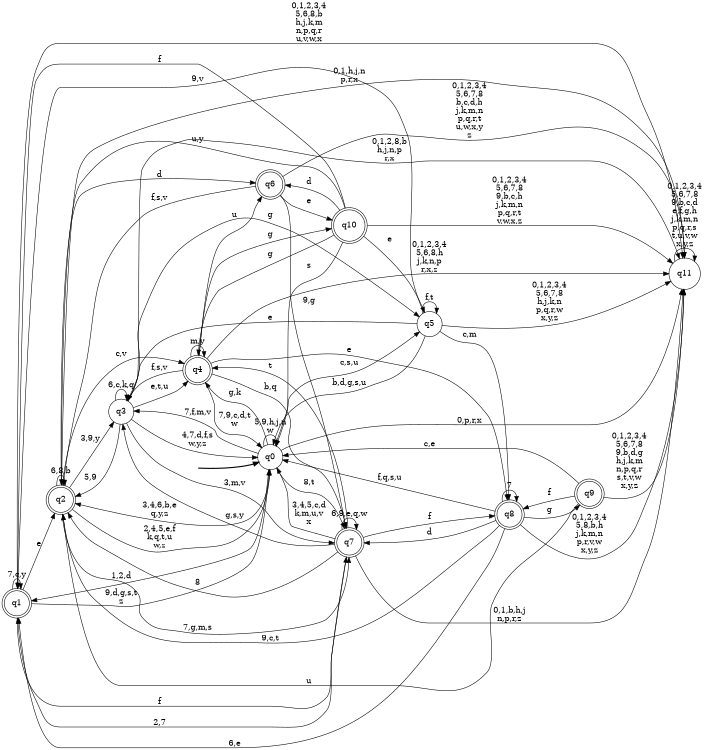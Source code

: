 digraph BlueStar {
__start0 [style = invis, shape = none, label = "", width = 0, height = 0];

rankdir=LR;
size="8,5";

s0 [style="filled", color="black", fillcolor="white" shape="circle", label="q0"];
s1 [style="rounded,filled", color="black", fillcolor="white" shape="doublecircle", label="q1"];
s2 [style="rounded,filled", color="black", fillcolor="white" shape="doublecircle", label="q2"];
s3 [style="filled", color="black", fillcolor="white" shape="circle", label="q3"];
s4 [style="rounded,filled", color="black", fillcolor="white" shape="doublecircle", label="q4"];
s5 [style="filled", color="black", fillcolor="white" shape="circle", label="q5"];
s6 [style="rounded,filled", color="black", fillcolor="white" shape="doublecircle", label="q6"];
s7 [style="rounded,filled", color="black", fillcolor="white" shape="doublecircle", label="q7"];
s8 [style="rounded,filled", color="black", fillcolor="white" shape="doublecircle", label="q8"];
s9 [style="rounded,filled", color="black", fillcolor="white" shape="doublecircle", label="q9"];
s10 [style="rounded,filled", color="black", fillcolor="white" shape="doublecircle", label="q10"];
s11 [style="filled", color="black", fillcolor="white" shape="circle", label="q11"];
subgraph cluster_main { 
	graph [pad=".75", ranksep="0.15", nodesep="0.15"];
	 style=invis; 
	__start0 -> s0 [penwidth=2];
}
s0 -> s0 [label="5,9,h,j,n\nw"];
s0 -> s1 [label="1,2,d"];
s0 -> s2 [label="3,4,6,b,e\nq,y,z"];
s0 -> s3 [label="7,f,m,v"];
s0 -> s4 [label="g,k"];
s0 -> s5 [label="c,s,u"];
s0 -> s7 [label="8,t"];
s0 -> s11 [label="0,p,r,x"];
s1 -> s0 [label="9,d,g,s,t\nz"];
s1 -> s1 [label="7,c,y"];
s1 -> s2 [label="e"];
s1 -> s7 [label="f"];
s1 -> s11 [label="0,1,2,3,4\n5,6,8,b\nh,j,k,m\nn,p,q,r\nu,v,w,x"];
s2 -> s0 [label="2,4,5,e,f\nk,q,t,u\nw,z"];
s2 -> s2 [label="6,8,b"];
s2 -> s3 [label="3,9,y"];
s2 -> s4 [label="c,v"];
s2 -> s6 [label="d"];
s2 -> s7 [label="7,g,m,s"];
s2 -> s11 [label="0,1,h,j,n\np,r,x"];
s3 -> s0 [label="4,7,d,f,s\nw,y,z"];
s3 -> s2 [label="5,9"];
s3 -> s3 [label="6,c,k,q"];
s3 -> s4 [label="e,t,u"];
s3 -> s5 [label="g"];
s3 -> s7 [label="3,m,v"];
s3 -> s11 [label="0,1,2,8,b\nh,j,n,p\nr,x"];
s4 -> s0 [label="7,9,c,d,t\nw"];
s4 -> s3 [label="f,s,v"];
s4 -> s4 [label="m,y"];
s4 -> s6 [label="u"];
s4 -> s7 [label="b,q"];
s4 -> s8 [label="e"];
s4 -> s10 [label="g"];
s4 -> s11 [label="0,1,2,3,4\n5,6,8,h\nj,k,n,p\nr,x,z"];
s5 -> s0 [label="b,d,g,s,u"];
s5 -> s1 [label="9,v"];
s5 -> s3 [label="e"];
s5 -> s5 [label="f,t"];
s5 -> s8 [label="c,m"];
s5 -> s11 [label="0,1,2,3,4\n5,6,7,8\nh,j,k,n\np,q,r,w\nx,y,z"];
s6 -> s2 [label="f,s,v"];
s6 -> s7 [label="9,g"];
s6 -> s10 [label="e"];
s6 -> s11 [label="0,1,2,3,4\n5,6,7,8\nb,c,d,h\nj,k,m,n\np,q,r,t\nu,w,x,y\nz"];
s7 -> s0 [label="3,4,5,c,d\nk,m,u,v\nx"];
s7 -> s1 [label="2,7"];
s7 -> s2 [label="8"];
s7 -> s3 [label="g,s,y"];
s7 -> s4 [label="t"];
s7 -> s7 [label="6,9,e,q,w"];
s7 -> s8 [label="f"];
s7 -> s11 [label="0,1,b,h,j\nn,p,r,z"];
s8 -> s0 [label="f,q,s,u"];
s8 -> s1 [label="6,e"];
s8 -> s2 [label="9,c,t"];
s8 -> s7 [label="d"];
s8 -> s8 [label="7"];
s8 -> s9 [label="g"];
s8 -> s11 [label="0,1,2,3,4\n5,8,b,h\nj,k,m,n\np,r,v,w\nx,y,z"];
s9 -> s0 [label="c,e"];
s9 -> s2 [label="u"];
s9 -> s8 [label="f"];
s9 -> s11 [label="0,1,2,3,4\n5,6,7,8\n9,b,d,g\nh,j,k,m\nn,p,q,r\ns,t,v,w\nx,y,z"];
s10 -> s0 [label="s"];
s10 -> s1 [label="f"];
s10 -> s2 [label="u,y"];
s10 -> s4 [label="g"];
s10 -> s5 [label="e"];
s10 -> s6 [label="d"];
s10 -> s11 [label="0,1,2,3,4\n5,6,7,8\n9,b,c,h\nj,k,m,n\np,q,r,t\nv,w,x,z"];
s11 -> s11 [label="0,1,2,3,4\n5,6,7,8\n9,b,c,d\ne,f,g,h\nj,k,m,n\np,q,r,s\nt,u,v,w\nx,y,z"];

}